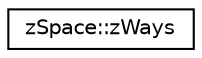 digraph "Graphical Class Hierarchy"
{
 // LATEX_PDF_SIZE
  edge [fontname="Helvetica",fontsize="10",labelfontname="Helvetica",labelfontsize="10"];
  node [fontname="Helvetica",fontsize="10",shape=record];
  rankdir="LR";
  Node0 [label="zSpace::zWays",height=0.2,width=0.4,color="black", fillcolor="white", style="filled",URL="$structz_space_1_1z_ways.html",tooltip="A struct for storing information of OSM ways and street graph."];
}
